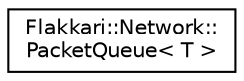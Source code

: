 digraph "Graphical Class Hierarchy"
{
 // LATEX_PDF_SIZE
  edge [fontname="Helvetica",fontsize="10",labelfontname="Helvetica",labelfontsize="10"];
  node [fontname="Helvetica",fontsize="10",shape=record];
  rankdir="LR";
  Node0 [label="Flakkari::Network::\lPacketQueue\< T \>",height=0.2,width=0.4,color="black", fillcolor="white", style="filled",URL="$d2/df5/classFlakkari_1_1Network_1_1PacketQueue.html",tooltip=" "];
}
